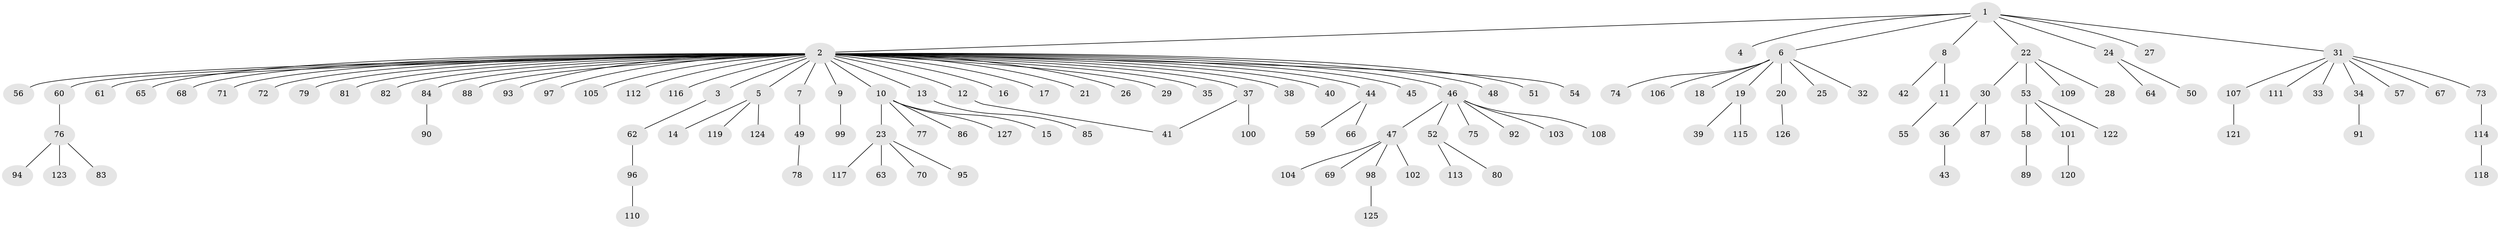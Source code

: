 // coarse degree distribution, {9: 0.010309278350515464, 39: 0.010309278350515464, 2: 0.1134020618556701, 1: 0.7628865979381443, 3: 0.020618556701030927, 8: 0.010309278350515464, 5: 0.010309278350515464, 6: 0.020618556701030927, 4: 0.030927835051546393, 7: 0.010309278350515464}
// Generated by graph-tools (version 1.1) at 2025/41/03/06/25 10:41:48]
// undirected, 127 vertices, 127 edges
graph export_dot {
graph [start="1"]
  node [color=gray90,style=filled];
  1;
  2;
  3;
  4;
  5;
  6;
  7;
  8;
  9;
  10;
  11;
  12;
  13;
  14;
  15;
  16;
  17;
  18;
  19;
  20;
  21;
  22;
  23;
  24;
  25;
  26;
  27;
  28;
  29;
  30;
  31;
  32;
  33;
  34;
  35;
  36;
  37;
  38;
  39;
  40;
  41;
  42;
  43;
  44;
  45;
  46;
  47;
  48;
  49;
  50;
  51;
  52;
  53;
  54;
  55;
  56;
  57;
  58;
  59;
  60;
  61;
  62;
  63;
  64;
  65;
  66;
  67;
  68;
  69;
  70;
  71;
  72;
  73;
  74;
  75;
  76;
  77;
  78;
  79;
  80;
  81;
  82;
  83;
  84;
  85;
  86;
  87;
  88;
  89;
  90;
  91;
  92;
  93;
  94;
  95;
  96;
  97;
  98;
  99;
  100;
  101;
  102;
  103;
  104;
  105;
  106;
  107;
  108;
  109;
  110;
  111;
  112;
  113;
  114;
  115;
  116;
  117;
  118;
  119;
  120;
  121;
  122;
  123;
  124;
  125;
  126;
  127;
  1 -- 2;
  1 -- 4;
  1 -- 6;
  1 -- 8;
  1 -- 22;
  1 -- 24;
  1 -- 27;
  1 -- 31;
  2 -- 3;
  2 -- 5;
  2 -- 7;
  2 -- 9;
  2 -- 10;
  2 -- 12;
  2 -- 13;
  2 -- 16;
  2 -- 17;
  2 -- 21;
  2 -- 26;
  2 -- 29;
  2 -- 35;
  2 -- 37;
  2 -- 38;
  2 -- 40;
  2 -- 44;
  2 -- 45;
  2 -- 46;
  2 -- 48;
  2 -- 51;
  2 -- 54;
  2 -- 56;
  2 -- 60;
  2 -- 61;
  2 -- 65;
  2 -- 68;
  2 -- 71;
  2 -- 72;
  2 -- 79;
  2 -- 81;
  2 -- 82;
  2 -- 84;
  2 -- 88;
  2 -- 93;
  2 -- 97;
  2 -- 105;
  2 -- 112;
  2 -- 116;
  3 -- 62;
  5 -- 14;
  5 -- 119;
  5 -- 124;
  6 -- 18;
  6 -- 19;
  6 -- 20;
  6 -- 25;
  6 -- 32;
  6 -- 74;
  6 -- 106;
  7 -- 49;
  8 -- 11;
  8 -- 42;
  9 -- 99;
  10 -- 15;
  10 -- 23;
  10 -- 77;
  10 -- 86;
  10 -- 127;
  11 -- 55;
  12 -- 41;
  13 -- 85;
  19 -- 39;
  19 -- 115;
  20 -- 126;
  22 -- 28;
  22 -- 30;
  22 -- 53;
  22 -- 109;
  23 -- 63;
  23 -- 70;
  23 -- 95;
  23 -- 117;
  24 -- 50;
  24 -- 64;
  30 -- 36;
  30 -- 87;
  31 -- 33;
  31 -- 34;
  31 -- 57;
  31 -- 67;
  31 -- 73;
  31 -- 107;
  31 -- 111;
  34 -- 91;
  36 -- 43;
  37 -- 41;
  37 -- 100;
  44 -- 59;
  44 -- 66;
  46 -- 47;
  46 -- 52;
  46 -- 75;
  46 -- 92;
  46 -- 103;
  46 -- 108;
  47 -- 69;
  47 -- 98;
  47 -- 102;
  47 -- 104;
  49 -- 78;
  52 -- 80;
  52 -- 113;
  53 -- 58;
  53 -- 101;
  53 -- 122;
  58 -- 89;
  60 -- 76;
  62 -- 96;
  73 -- 114;
  76 -- 83;
  76 -- 94;
  76 -- 123;
  84 -- 90;
  96 -- 110;
  98 -- 125;
  101 -- 120;
  107 -- 121;
  114 -- 118;
}

